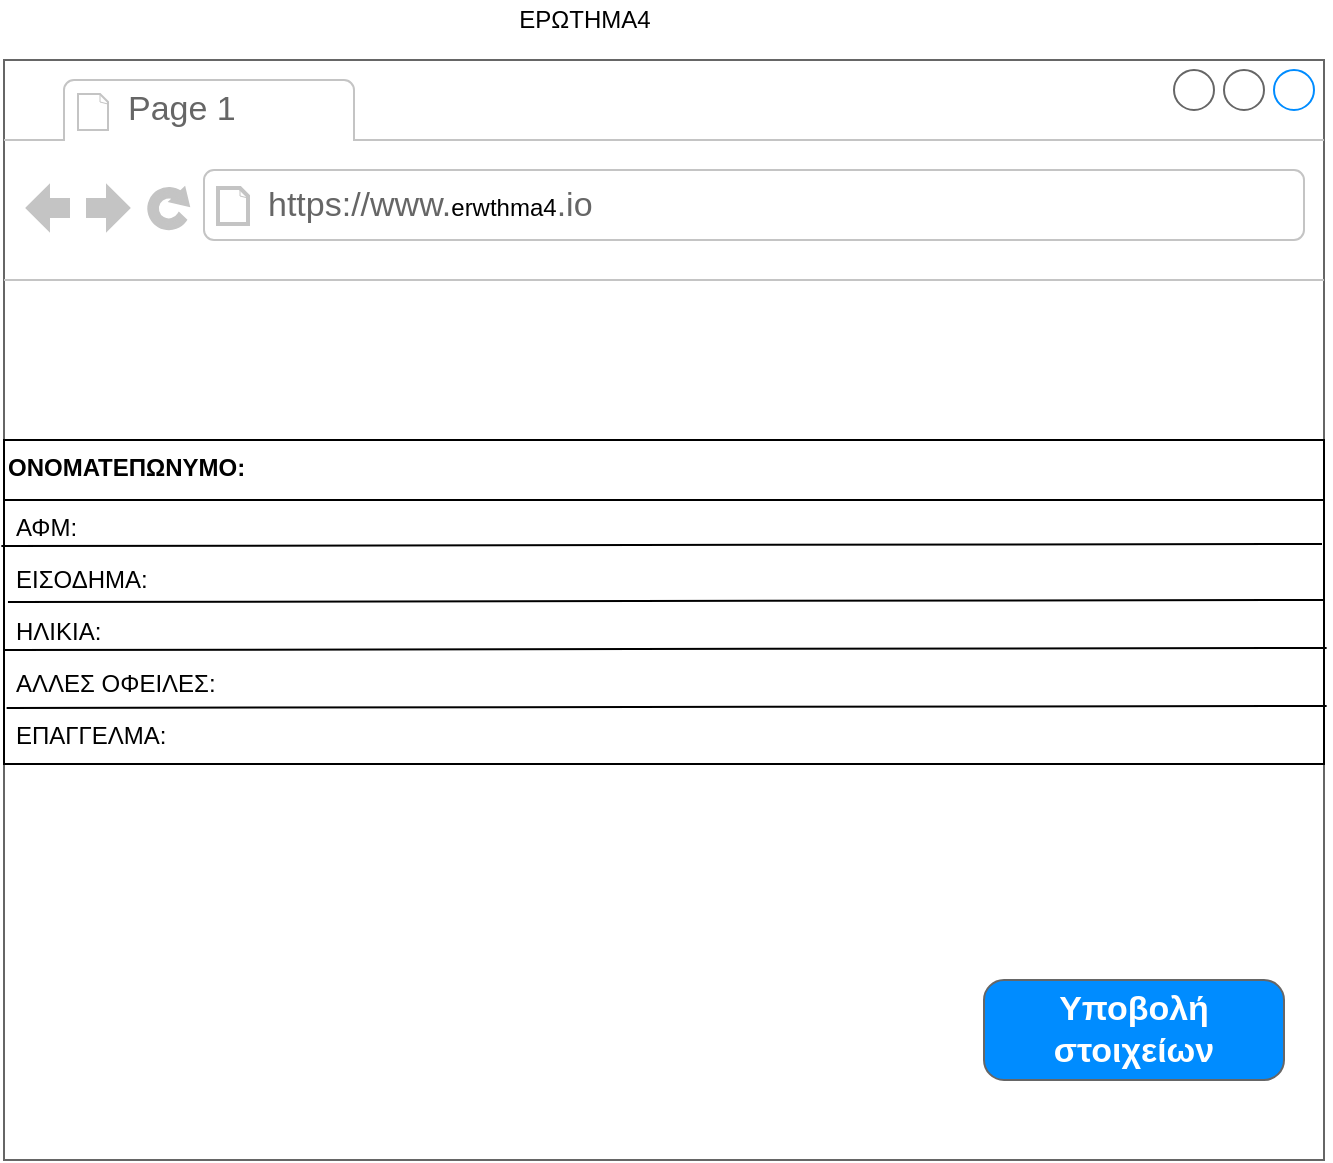<mxfile version="13.9.9" type="device"><diagram id="HWNVmh_8x12lxq1Jl9Nt" name="Page-1"><mxGraphModel dx="1086" dy="806" grid="1" gridSize="10" guides="1" tooltips="1" connect="1" arrows="1" fold="1" page="1" pageScale="1" pageWidth="827" pageHeight="1169" math="0" shadow="0"><root><mxCell id="0"/><mxCell id="1" parent="0"/><mxCell id="7hzdCdwvYC1S-F7XdEfT-1" value="" style="strokeWidth=1;shadow=0;dashed=0;align=center;html=1;shape=mxgraph.mockup.containers.browserWindow;rSize=0;strokeColor=#666666;strokeColor2=#008cff;strokeColor3=#c4c4c4;mainText=,;recursiveResize=0;" vertex="1" parent="1"><mxGeometry x="100" y="160" width="660" height="550" as="geometry"/></mxCell><mxCell id="7hzdCdwvYC1S-F7XdEfT-2" value="Page 1" style="strokeWidth=1;shadow=0;dashed=0;align=center;html=1;shape=mxgraph.mockup.containers.anchor;fontSize=17;fontColor=#666666;align=left;" vertex="1" parent="7hzdCdwvYC1S-F7XdEfT-1"><mxGeometry x="60" y="12" width="110" height="26" as="geometry"/></mxCell><mxCell id="7hzdCdwvYC1S-F7XdEfT-3" value="https://www.&lt;span style=&quot;color: rgb(0 , 0 , 0) ; font-size: 12px ; text-align: center&quot;&gt;erwthma4&lt;/span&gt;.io" style="strokeWidth=1;shadow=0;dashed=0;align=center;html=1;shape=mxgraph.mockup.containers.anchor;rSize=0;fontSize=17;fontColor=#666666;align=left;" vertex="1" parent="7hzdCdwvYC1S-F7XdEfT-1"><mxGeometry x="130" y="60" width="250" height="26" as="geometry"/></mxCell><mxCell id="7hzdCdwvYC1S-F7XdEfT-4" value="Υποβολή στοιχείων" style="strokeWidth=1;shadow=0;dashed=0;align=center;html=1;shape=mxgraph.mockup.buttons.button;strokeColor=#666666;fontColor=#ffffff;mainText=;buttonStyle=round;fontSize=17;fontStyle=1;fillColor=#008cff;whiteSpace=wrap;" vertex="1" parent="7hzdCdwvYC1S-F7XdEfT-1"><mxGeometry x="490" y="460" width="150" height="50" as="geometry"/></mxCell><mxCell id="7hzdCdwvYC1S-F7XdEfT-5" value="ΟΝΟΜΑΤΕΠΩΝΥΜΟ: " style="swimlane;fontStyle=1;align=left;verticalAlign=top;childLayout=stackLayout;horizontal=1;startSize=30;horizontalStack=0;resizeParent=1;resizeParentMax=0;resizeLast=0;collapsible=1;marginBottom=0;" vertex="1" parent="7hzdCdwvYC1S-F7XdEfT-1"><mxGeometry y="190" width="660" height="162" as="geometry"/></mxCell><mxCell id="7hzdCdwvYC1S-F7XdEfT-6" value="ΑΦΜ:" style="text;strokeColor=none;fillColor=none;align=left;verticalAlign=top;spacingLeft=4;spacingRight=4;overflow=hidden;rotatable=0;points=[[0,0.5],[1,0.5]];portConstraint=eastwest;" vertex="1" parent="7hzdCdwvYC1S-F7XdEfT-5"><mxGeometry y="30" width="660" height="26" as="geometry"/></mxCell><mxCell id="7hzdCdwvYC1S-F7XdEfT-13" value="ΕΙΣΟΔΗΜΑ:" style="text;strokeColor=none;fillColor=none;align=left;verticalAlign=top;spacingLeft=4;spacingRight=4;overflow=hidden;rotatable=0;points=[[0,0.5],[1,0.5]];portConstraint=eastwest;" vertex="1" parent="7hzdCdwvYC1S-F7XdEfT-5"><mxGeometry y="56" width="660" height="26" as="geometry"/></mxCell><mxCell id="7hzdCdwvYC1S-F7XdEfT-14" value="ΗΛΙΚΙΑ: " style="text;strokeColor=none;fillColor=none;align=left;verticalAlign=top;spacingLeft=4;spacingRight=4;overflow=hidden;rotatable=0;points=[[0,0.5],[1,0.5]];portConstraint=eastwest;" vertex="1" parent="7hzdCdwvYC1S-F7XdEfT-5"><mxGeometry y="82" width="660" height="26" as="geometry"/></mxCell><mxCell id="7hzdCdwvYC1S-F7XdEfT-15" value="ΑΛΛΕΣ ΟΦΕΙΛΕΣ:" style="text;strokeColor=none;fillColor=none;align=left;verticalAlign=top;spacingLeft=4;spacingRight=4;overflow=hidden;rotatable=0;points=[[0,0.5],[1,0.5]];portConstraint=eastwest;" vertex="1" parent="7hzdCdwvYC1S-F7XdEfT-5"><mxGeometry y="108" width="660" height="26" as="geometry"/></mxCell><mxCell id="7hzdCdwvYC1S-F7XdEfT-8" value="ΕΠΑΓΓΕΛΜΑ: " style="text;strokeColor=none;fillColor=none;align=left;verticalAlign=top;spacingLeft=4;spacingRight=4;overflow=hidden;rotatable=0;points=[[0,0.5],[1,0.5]];portConstraint=eastwest;" vertex="1" parent="7hzdCdwvYC1S-F7XdEfT-5"><mxGeometry y="134" width="660" height="28" as="geometry"/></mxCell><mxCell id="7hzdCdwvYC1S-F7XdEfT-18" value="" style="endArrow=none;html=1;exitX=-0.002;exitY=-0.115;exitDx=0;exitDy=0;exitPerimeter=0;" edge="1" parent="7hzdCdwvYC1S-F7XdEfT-5" source="7hzdCdwvYC1S-F7XdEfT-13"><mxGeometry width="50" height="50" relative="1" as="geometry"><mxPoint x="380" y="-260" as="sourcePoint"/><mxPoint x="659" y="52" as="targetPoint"/></mxGeometry></mxCell><mxCell id="7hzdCdwvYC1S-F7XdEfT-19" value="" style="endArrow=none;html=1;exitX=0.003;exitY=-0.038;exitDx=0;exitDy=0;exitPerimeter=0;entryX=1;entryY=-0.077;entryDx=0;entryDy=0;entryPerimeter=0;" edge="1" parent="7hzdCdwvYC1S-F7XdEfT-5" source="7hzdCdwvYC1S-F7XdEfT-14" target="7hzdCdwvYC1S-F7XdEfT-14"><mxGeometry width="50" height="50" relative="1" as="geometry"><mxPoint x="420" y="-240" as="sourcePoint"/><mxPoint x="470" y="-290" as="targetPoint"/></mxGeometry></mxCell><mxCell id="7hzdCdwvYC1S-F7XdEfT-20" value="" style="endArrow=none;html=1;exitX=0;exitY=-0.115;exitDx=0;exitDy=0;exitPerimeter=0;entryX=1.002;entryY=-0.154;entryDx=0;entryDy=0;entryPerimeter=0;" edge="1" parent="7hzdCdwvYC1S-F7XdEfT-5" source="7hzdCdwvYC1S-F7XdEfT-15" target="7hzdCdwvYC1S-F7XdEfT-15"><mxGeometry width="50" height="50" relative="1" as="geometry"><mxPoint x="420" y="-270" as="sourcePoint"/><mxPoint x="470" y="-320" as="targetPoint"/></mxGeometry></mxCell><mxCell id="7hzdCdwvYC1S-F7XdEfT-21" value="" style="endArrow=none;html=1;exitX=0.002;exitY=0;exitDx=0;exitDy=0;exitPerimeter=0;entryX=1.002;entryY=-0.036;entryDx=0;entryDy=0;entryPerimeter=0;" edge="1" parent="7hzdCdwvYC1S-F7XdEfT-5" source="7hzdCdwvYC1S-F7XdEfT-8" target="7hzdCdwvYC1S-F7XdEfT-8"><mxGeometry width="50" height="50" relative="1" as="geometry"><mxPoint x="400" y="-280" as="sourcePoint"/><mxPoint x="450" y="-330" as="targetPoint"/></mxGeometry></mxCell><mxCell id="7hzdCdwvYC1S-F7XdEfT-16" value="ΕΡΩΤΗΜΑ4" style="text;html=1;align=center;verticalAlign=middle;resizable=0;points=[];autosize=1;" vertex="1" parent="1"><mxGeometry x="350" y="130" width="80" height="20" as="geometry"/></mxCell></root></mxGraphModel></diagram></mxfile>